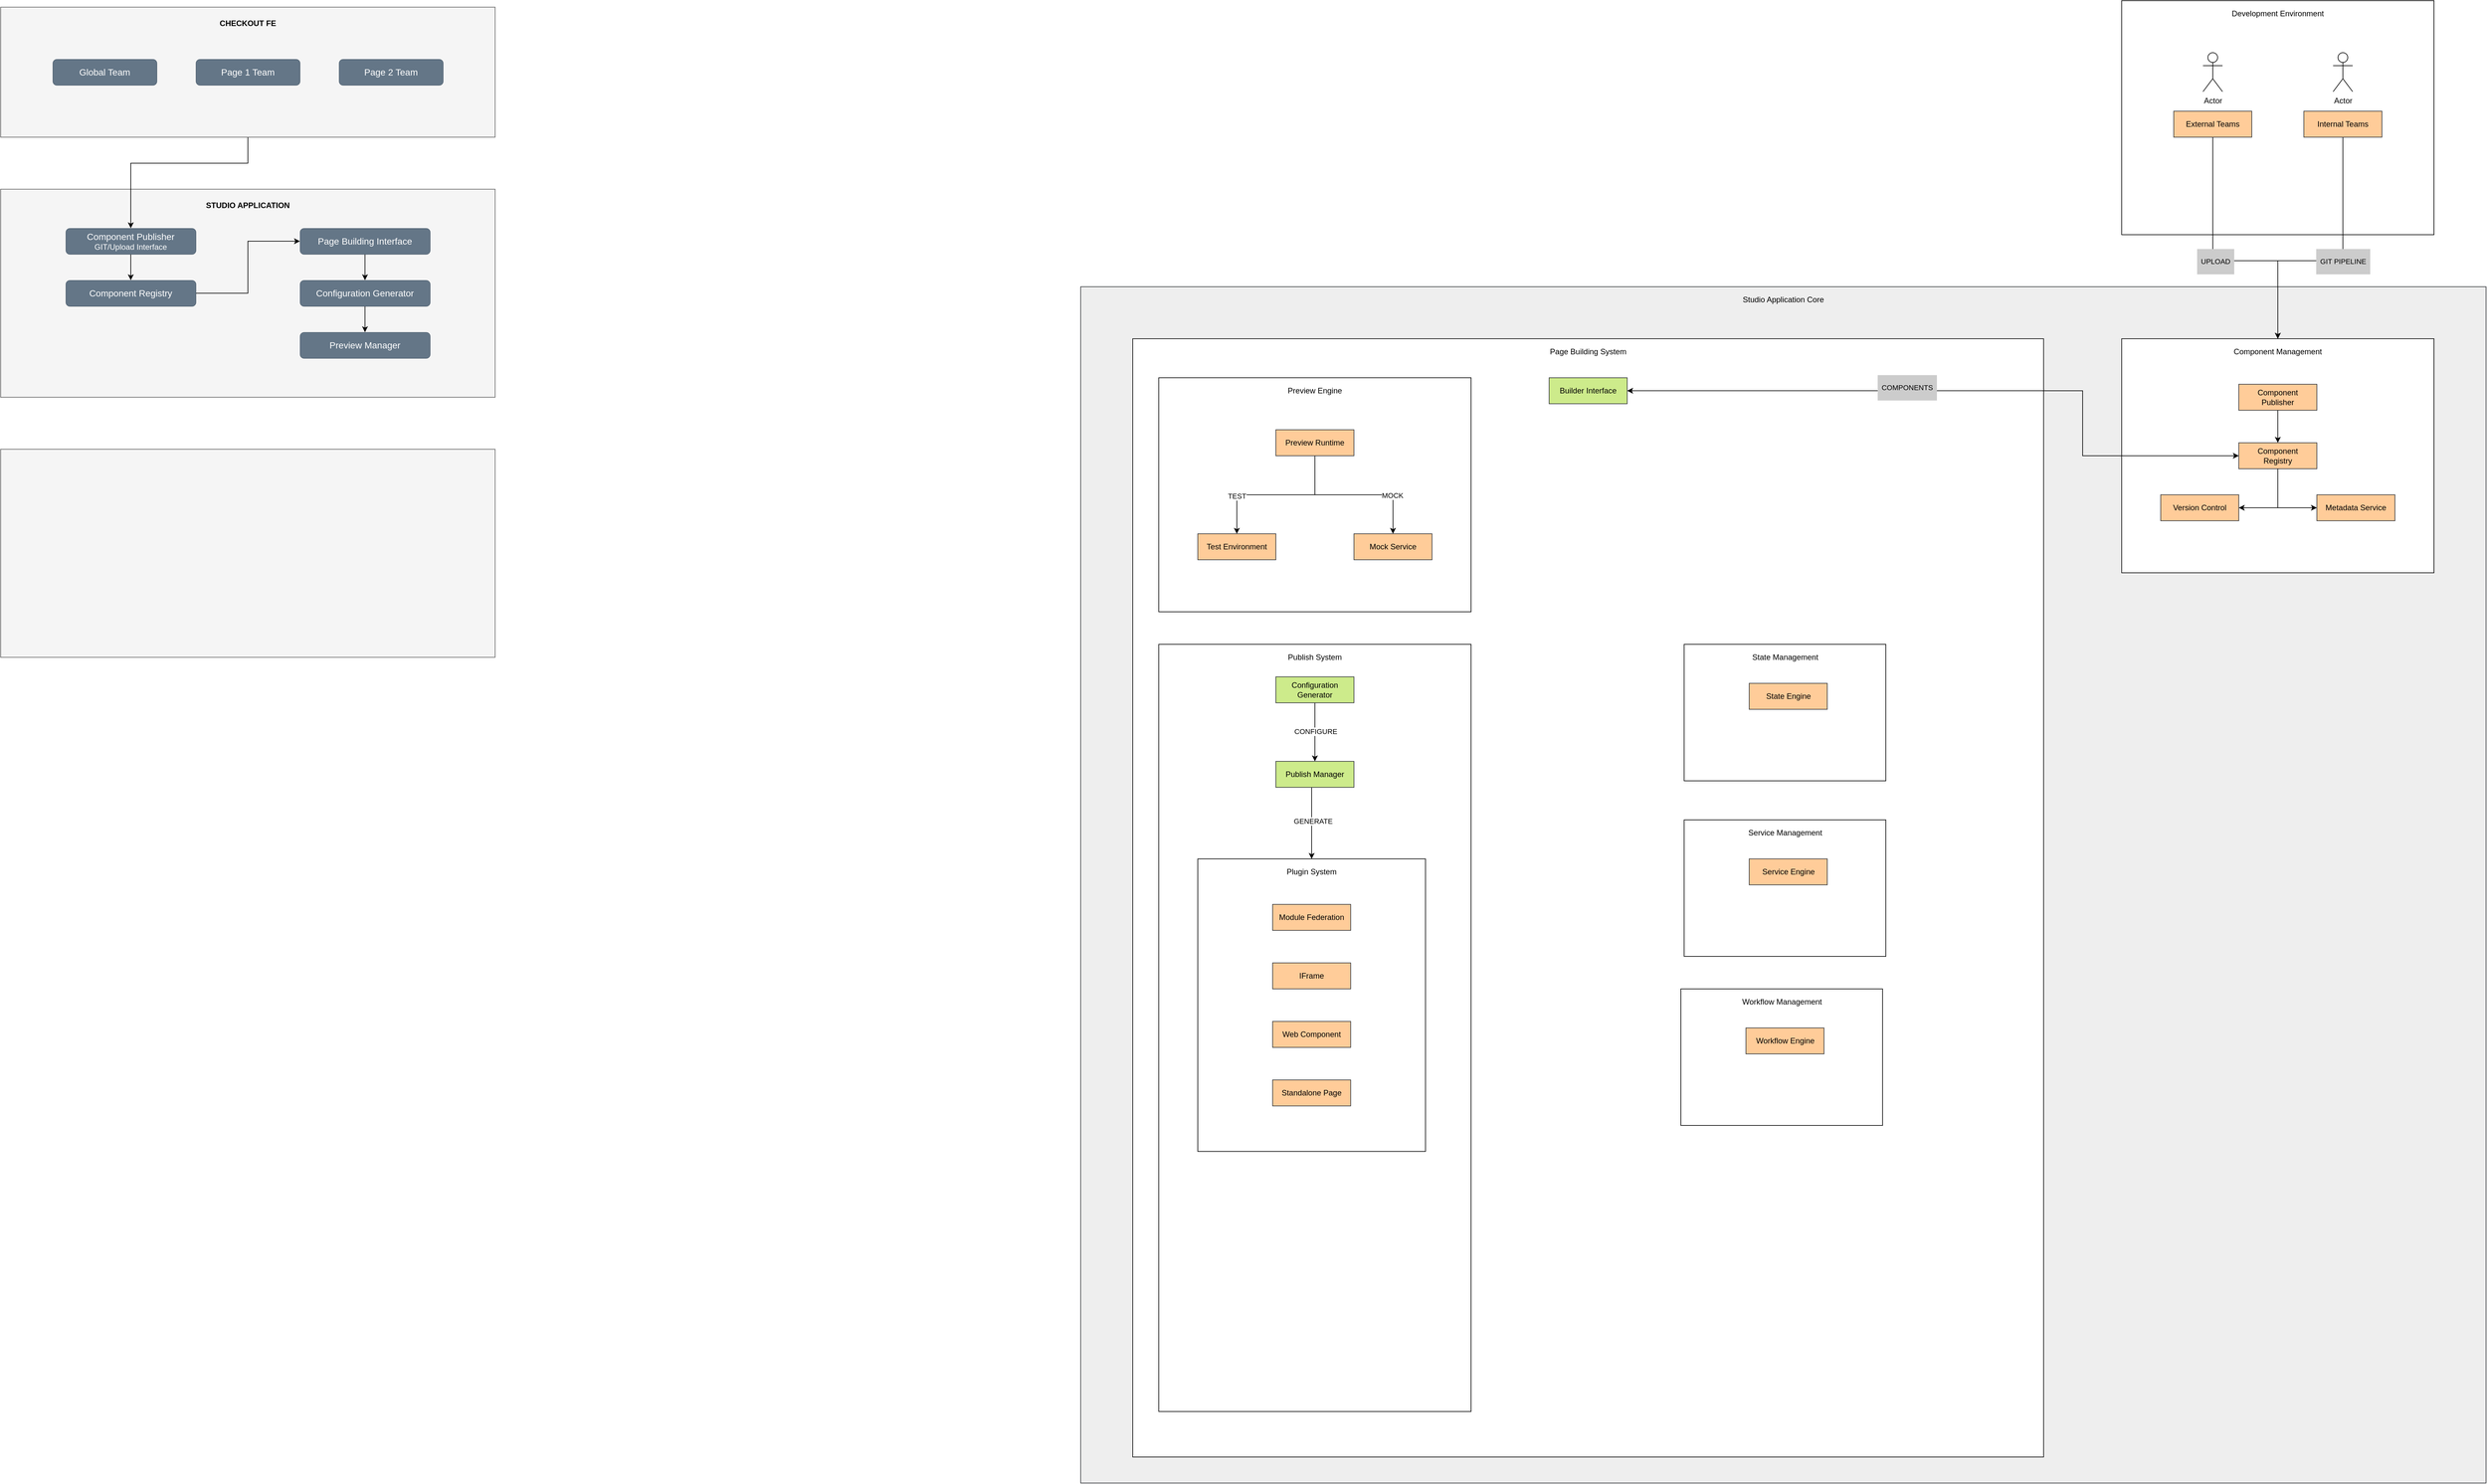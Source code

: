 <mxfile version="26.0.16">
  <diagram name="Page-1" id="WpiRCljqd_P_I47EIugt">
    <mxGraphModel dx="4941" dy="2109" grid="1" gridSize="10" guides="1" tooltips="1" connect="1" arrows="1" fold="1" page="1" pageScale="1" pageWidth="827" pageHeight="1169" math="0" shadow="0">
      <root>
        <mxCell id="0" />
        <mxCell id="1" parent="0" />
        <mxCell id="vcF21t9KvUX2QAD83Z5n-19" value="" style="rounded=0;whiteSpace=wrap;html=1;fillColor=#eeeeee;strokeColor=#36393d;" vertex="1" parent="1">
          <mxGeometry x="-1080" y="-600" width="2160" height="1840" as="geometry" />
        </mxCell>
        <mxCell id="vcF21t9KvUX2QAD83Z5n-33" value="" style="rounded=0;whiteSpace=wrap;html=1;" vertex="1" parent="1">
          <mxGeometry x="-1000" y="-520" width="1400" height="1720" as="geometry" />
        </mxCell>
        <mxCell id="vcF21t9KvUX2QAD83Z5n-63" value="" style="rounded=0;whiteSpace=wrap;html=1;" vertex="1" parent="1">
          <mxGeometry x="-157.5" y="480" width="310" height="210" as="geometry" />
        </mxCell>
        <mxCell id="vcF21t9KvUX2QAD83Z5n-31" value="" style="group;fillColor=#cce5ff;strokeColor=#36393d;container=0;" vertex="1" connectable="0" parent="1">
          <mxGeometry x="520" y="-520" width="480" height="360" as="geometry" />
        </mxCell>
        <mxCell id="vcF21t9KvUX2QAD83Z5n-1" value="" style="rounded=0;whiteSpace=wrap;html=1;" vertex="1" parent="1">
          <mxGeometry x="520" y="-1040" width="480" height="360" as="geometry" />
        </mxCell>
        <mxCell id="clEuy_jHslPMNh-MXlWW-19" value="" style="rounded=0;whiteSpace=wrap;html=1;fillColor=#f5f5f5;fontColor=#333333;strokeColor=#666666;" parent="1" vertex="1">
          <mxGeometry x="-2740" y="-350" width="760" height="320" as="geometry" />
        </mxCell>
        <mxCell id="clEuy_jHslPMNh-MXlWW-12" value="" style="rounded=0;whiteSpace=wrap;html=1;fillColor=#f5f5f5;fontColor=#333333;strokeColor=#666666;" parent="1" vertex="1">
          <mxGeometry x="-2740" y="-750" width="760" height="320" as="geometry" />
        </mxCell>
        <mxCell id="clEuy_jHslPMNh-MXlWW-17" style="edgeStyle=orthogonalEdgeStyle;rounded=0;orthogonalLoop=1;jettySize=auto;html=1;entryX=0.5;entryY=0;entryDx=0;entryDy=0;" parent="1" source="clEuy_jHslPMNh-MXlWW-10" target="clEuy_jHslPMNh-MXlWW-5" edge="1">
          <mxGeometry relative="1" as="geometry">
            <Array as="points">
              <mxPoint x="-2360" y="-790" />
              <mxPoint x="-2540" y="-790" />
            </Array>
          </mxGeometry>
        </mxCell>
        <mxCell id="clEuy_jHslPMNh-MXlWW-10" value="" style="rounded=0;whiteSpace=wrap;html=1;fillColor=#f5f5f5;fontColor=#333333;strokeColor=#666666;" parent="1" vertex="1">
          <mxGeometry x="-2740" y="-1030" width="760" height="200" as="geometry" />
        </mxCell>
        <mxCell id="clEuy_jHslPMNh-MXlWW-15" style="edgeStyle=orthogonalEdgeStyle;rounded=0;orthogonalLoop=1;jettySize=auto;html=1;entryX=0.5;entryY=0;entryDx=0;entryDy=0;" parent="1" source="clEuy_jHslPMNh-MXlWW-1" target="clEuy_jHslPMNh-MXlWW-2" edge="1">
          <mxGeometry relative="1" as="geometry" />
        </mxCell>
        <mxCell id="clEuy_jHslPMNh-MXlWW-1" value="Page Building Interface" style="rounded=1;whiteSpace=wrap;html=1;fillColor=#647687;strokeColor=#314354;strokeWidth=0.5;fontSize=14;fontColor=#ffffff;" parent="1" vertex="1">
          <mxGeometry x="-2280" y="-690" width="200" height="40" as="geometry" />
        </mxCell>
        <mxCell id="clEuy_jHslPMNh-MXlWW-16" style="edgeStyle=orthogonalEdgeStyle;rounded=0;orthogonalLoop=1;jettySize=auto;html=1;entryX=0.5;entryY=0;entryDx=0;entryDy=0;" parent="1" source="clEuy_jHslPMNh-MXlWW-2" target="clEuy_jHslPMNh-MXlWW-3" edge="1">
          <mxGeometry relative="1" as="geometry" />
        </mxCell>
        <mxCell id="clEuy_jHslPMNh-MXlWW-2" value="Configuration Generator" style="rounded=1;whiteSpace=wrap;html=1;fillColor=#647687;strokeColor=#314354;strokeWidth=0.5;fontSize=14;fontColor=#ffffff;" parent="1" vertex="1">
          <mxGeometry x="-2280" y="-610" width="200" height="40" as="geometry" />
        </mxCell>
        <mxCell id="clEuy_jHslPMNh-MXlWW-3" value="Preview Manager" style="rounded=1;whiteSpace=wrap;html=1;fillColor=#647687;strokeColor=#314354;strokeWidth=0.5;fontSize=14;fontColor=#ffffff;" parent="1" vertex="1">
          <mxGeometry x="-2280" y="-530" width="200" height="40" as="geometry" />
        </mxCell>
        <mxCell id="clEuy_jHslPMNh-MXlWW-18" style="edgeStyle=orthogonalEdgeStyle;rounded=0;orthogonalLoop=1;jettySize=auto;html=1;entryX=0;entryY=0.5;entryDx=0;entryDy=0;" parent="1" source="clEuy_jHslPMNh-MXlWW-4" target="clEuy_jHslPMNh-MXlWW-1" edge="1">
          <mxGeometry relative="1" as="geometry" />
        </mxCell>
        <mxCell id="clEuy_jHslPMNh-MXlWW-4" value="Component Registry" style="rounded=1;whiteSpace=wrap;html=1;fillColor=#647687;strokeColor=#314354;strokeWidth=0.5;fontSize=14;fontColor=#ffffff;" parent="1" vertex="1">
          <mxGeometry x="-2640" y="-610" width="200" height="40" as="geometry" />
        </mxCell>
        <mxCell id="clEuy_jHslPMNh-MXlWW-14" style="edgeStyle=orthogonalEdgeStyle;rounded=0;orthogonalLoop=1;jettySize=auto;html=1;entryX=0.5;entryY=0;entryDx=0;entryDy=0;" parent="1" source="clEuy_jHslPMNh-MXlWW-5" target="clEuy_jHslPMNh-MXlWW-4" edge="1">
          <mxGeometry relative="1" as="geometry" />
        </mxCell>
        <mxCell id="clEuy_jHslPMNh-MXlWW-5" value="&lt;font style=&quot;font-size: 14px;&quot;&gt;Component Publisher&lt;/font&gt;&lt;br&gt;GIT/Upload Interface" style="rounded=1;whiteSpace=wrap;html=1;fillColor=#647687;strokeColor=#314354;strokeWidth=0.5;fontColor=#ffffff;" parent="1" vertex="1">
          <mxGeometry x="-2640" y="-690" width="200" height="40" as="geometry" />
        </mxCell>
        <mxCell id="clEuy_jHslPMNh-MXlWW-7" value="Page 1 Team" style="rounded=1;whiteSpace=wrap;html=1;fillColor=#647687;strokeColor=#314354;strokeWidth=0.5;fontSize=14;fontColor=#ffffff;" parent="1" vertex="1">
          <mxGeometry x="-2440" y="-950" width="160" height="40" as="geometry" />
        </mxCell>
        <mxCell id="clEuy_jHslPMNh-MXlWW-8" value="Page 2 Team" style="rounded=1;whiteSpace=wrap;html=1;fillColor=#647687;strokeColor=#314354;strokeWidth=0.5;fontSize=14;fontColor=#ffffff;" parent="1" vertex="1">
          <mxGeometry x="-2220" y="-950" width="160" height="40" as="geometry" />
        </mxCell>
        <mxCell id="clEuy_jHslPMNh-MXlWW-9" value="Global Team" style="rounded=1;whiteSpace=wrap;html=1;fillColor=#647687;strokeColor=#314354;strokeWidth=0.5;fontSize=14;fontColor=#ffffff;" parent="1" vertex="1">
          <mxGeometry x="-2660" y="-950" width="160" height="40" as="geometry" />
        </mxCell>
        <mxCell id="clEuy_jHslPMNh-MXlWW-11" value="&lt;b&gt;CHECKOUT FE&lt;/b&gt;" style="text;html=1;align=center;verticalAlign=middle;whiteSpace=wrap;rounded=0;" parent="1" vertex="1">
          <mxGeometry x="-2460" y="-1020" width="200" height="30" as="geometry" />
        </mxCell>
        <mxCell id="clEuy_jHslPMNh-MXlWW-13" value="&lt;b&gt;STUDIO APPLICATION&lt;/b&gt;" style="text;html=1;align=center;verticalAlign=middle;whiteSpace=wrap;rounded=0;" parent="1" vertex="1">
          <mxGeometry x="-2460" y="-740" width="200" height="30" as="geometry" />
        </mxCell>
        <mxCell id="vcF21t9KvUX2QAD83Z5n-2" value="Development Environment" style="rounded=0;whiteSpace=wrap;html=1;fillColor=none;strokeColor=none;" vertex="1" parent="1">
          <mxGeometry x="520" y="-1040" width="480" height="40" as="geometry" />
        </mxCell>
        <mxCell id="vcF21t9KvUX2QAD83Z5n-46" style="edgeStyle=orthogonalEdgeStyle;rounded=0;orthogonalLoop=1;jettySize=auto;html=1;" edge="1" parent="1" source="vcF21t9KvUX2QAD83Z5n-3" target="vcF21t9KvUX2QAD83Z5n-11">
          <mxGeometry relative="1" as="geometry">
            <Array as="points">
              <mxPoint x="660" y="-640" />
              <mxPoint x="760" y="-640" />
            </Array>
          </mxGeometry>
        </mxCell>
        <mxCell id="vcF21t9KvUX2QAD83Z5n-48" value="&lt;span style=&quot;&quot;&gt;&lt;br&gt;&amp;nbsp; UPLOAD&amp;nbsp;&amp;nbsp;&lt;br&gt;&lt;br&gt;&lt;/span&gt;" style="edgeLabel;html=1;align=center;verticalAlign=middle;resizable=0;points=[];spacing=5;labelBackgroundColor=#CCCCCC;" vertex="1" connectable="0" parent="vcF21t9KvUX2QAD83Z5n-46">
          <mxGeometry x="-0.056" y="-1" relative="1" as="geometry">
            <mxPoint as="offset" />
          </mxGeometry>
        </mxCell>
        <mxCell id="vcF21t9KvUX2QAD83Z5n-3" value="External Teams" style="rounded=0;whiteSpace=wrap;html=1;fillColor=#ffcc99;strokeColor=#36393d;" vertex="1" parent="1">
          <mxGeometry x="600" y="-870" width="120" height="40" as="geometry" />
        </mxCell>
        <mxCell id="vcF21t9KvUX2QAD83Z5n-47" style="edgeStyle=orthogonalEdgeStyle;rounded=0;orthogonalLoop=1;jettySize=auto;html=1;entryX=0.5;entryY=0;entryDx=0;entryDy=0;" edge="1" parent="1" source="vcF21t9KvUX2QAD83Z5n-4" target="vcF21t9KvUX2QAD83Z5n-11">
          <mxGeometry relative="1" as="geometry">
            <Array as="points">
              <mxPoint x="860" y="-640" />
              <mxPoint x="760" y="-640" />
            </Array>
          </mxGeometry>
        </mxCell>
        <mxCell id="vcF21t9KvUX2QAD83Z5n-49" value="&lt;span style=&quot;background-color: light-dark(rgb(204, 204, 204), rgb(62, 62, 62));&quot;&gt;&lt;br&gt;&amp;nbsp; GIT PIPELINE&amp;nbsp;&amp;nbsp;&lt;br&gt;&lt;br&gt;&lt;/span&gt;" style="edgeLabel;html=1;align=center;verticalAlign=middle;resizable=0;points=[];labelBackgroundColor=#CCCCCC;" vertex="1" connectable="0" parent="vcF21t9KvUX2QAD83Z5n-47">
          <mxGeometry x="-0.071" y="1" relative="1" as="geometry">
            <mxPoint as="offset" />
          </mxGeometry>
        </mxCell>
        <mxCell id="vcF21t9KvUX2QAD83Z5n-4" value="Internal Teams" style="rounded=0;whiteSpace=wrap;html=1;fillColor=#ffcc99;strokeColor=#36393d;" vertex="1" parent="1">
          <mxGeometry x="800" y="-870" width="120" height="40" as="geometry" />
        </mxCell>
        <mxCell id="vcF21t9KvUX2QAD83Z5n-20" value="Studio Application Core" style="rounded=0;whiteSpace=wrap;html=1;fillColor=none;strokeColor=none;" vertex="1" parent="1">
          <mxGeometry x="-1080" y="-600" width="2160" height="40" as="geometry" />
        </mxCell>
        <mxCell id="vcF21t9KvUX2QAD83Z5n-25" value="Actor" style="shape=umlActor;verticalLabelPosition=bottom;verticalAlign=top;html=1;outlineConnect=0;" vertex="1" parent="1">
          <mxGeometry x="645" y="-960" width="30" height="60" as="geometry" />
        </mxCell>
        <mxCell id="vcF21t9KvUX2QAD83Z5n-28" value="Actor" style="shape=umlActor;verticalLabelPosition=bottom;verticalAlign=top;html=1;outlineConnect=0;" vertex="1" parent="1">
          <mxGeometry x="845" y="-960" width="30" height="60" as="geometry" />
        </mxCell>
        <mxCell id="vcF21t9KvUX2QAD83Z5n-44" value="" style="group" vertex="1" connectable="0" parent="1">
          <mxGeometry x="520" y="-520" width="480" height="360" as="geometry" />
        </mxCell>
        <mxCell id="vcF21t9KvUX2QAD83Z5n-10" value="" style="rounded=0;whiteSpace=wrap;html=1;" vertex="1" parent="vcF21t9KvUX2QAD83Z5n-44">
          <mxGeometry width="480" height="360" as="geometry" />
        </mxCell>
        <mxCell id="vcF21t9KvUX2QAD83Z5n-11" value="Component Management" style="rounded=0;whiteSpace=wrap;html=1;fillColor=none;strokeColor=none;" vertex="1" parent="vcF21t9KvUX2QAD83Z5n-44">
          <mxGeometry width="480" height="40" as="geometry" />
        </mxCell>
        <mxCell id="vcF21t9KvUX2QAD83Z5n-12" value="Component&lt;br&gt;Publisher" style="rounded=0;whiteSpace=wrap;html=1;fillColor=#ffcc99;strokeColor=#36393d;" vertex="1" parent="1">
          <mxGeometry x="700" y="-450" width="120" height="40" as="geometry" />
        </mxCell>
        <mxCell id="vcF21t9KvUX2QAD83Z5n-13" value="Component&lt;br&gt;Registry" style="rounded=0;whiteSpace=wrap;html=1;fillColor=#ffcc99;strokeColor=#36393d;" vertex="1" parent="1">
          <mxGeometry x="700" y="-360" width="120" height="40" as="geometry" />
        </mxCell>
        <mxCell id="vcF21t9KvUX2QAD83Z5n-14" value="Version Control" style="rounded=0;whiteSpace=wrap;html=1;fillColor=#ffcc99;strokeColor=#36393d;" vertex="1" parent="1">
          <mxGeometry x="580" y="-280" width="120" height="40" as="geometry" />
        </mxCell>
        <mxCell id="vcF21t9KvUX2QAD83Z5n-15" value="Metadata Service" style="rounded=0;whiteSpace=wrap;html=1;fillColor=#ffcc99;strokeColor=#36393d;" vertex="1" parent="1">
          <mxGeometry x="820" y="-280" width="120" height="40" as="geometry" />
        </mxCell>
        <mxCell id="vcF21t9KvUX2QAD83Z5n-18" style="edgeStyle=orthogonalEdgeStyle;rounded=0;orthogonalLoop=1;jettySize=auto;html=1;entryX=0.5;entryY=0;entryDx=0;entryDy=0;" edge="1" parent="1" source="vcF21t9KvUX2QAD83Z5n-12" target="vcF21t9KvUX2QAD83Z5n-13">
          <mxGeometry relative="1" as="geometry" />
        </mxCell>
        <mxCell id="vcF21t9KvUX2QAD83Z5n-16" style="edgeStyle=orthogonalEdgeStyle;rounded=0;orthogonalLoop=1;jettySize=auto;html=1;entryX=1;entryY=0.5;entryDx=0;entryDy=0;" edge="1" parent="1" source="vcF21t9KvUX2QAD83Z5n-13" target="vcF21t9KvUX2QAD83Z5n-14">
          <mxGeometry relative="1" as="geometry" />
        </mxCell>
        <mxCell id="vcF21t9KvUX2QAD83Z5n-17" style="edgeStyle=orthogonalEdgeStyle;rounded=0;orthogonalLoop=1;jettySize=auto;html=1;entryX=0;entryY=0.5;entryDx=0;entryDy=0;" edge="1" parent="1" source="vcF21t9KvUX2QAD83Z5n-13" target="vcF21t9KvUX2QAD83Z5n-15">
          <mxGeometry relative="1" as="geometry" />
        </mxCell>
        <mxCell id="vcF21t9KvUX2QAD83Z5n-50" style="edgeStyle=orthogonalEdgeStyle;rounded=0;orthogonalLoop=1;jettySize=auto;html=1;entryX=0;entryY=0.5;entryDx=0;entryDy=0;startArrow=classic;startFill=1;" edge="1" parent="1" source="vcF21t9KvUX2QAD83Z5n-42" target="vcF21t9KvUX2QAD83Z5n-13">
          <mxGeometry relative="1" as="geometry">
            <Array as="points">
              <mxPoint x="460" y="-440" />
              <mxPoint x="460" y="-340" />
            </Array>
          </mxGeometry>
        </mxCell>
        <mxCell id="vcF21t9KvUX2QAD83Z5n-51" value="&amp;nbsp;&lt;br&gt;&amp;nbsp; COMPONENTS&amp;nbsp;&amp;nbsp;&lt;div&gt;&lt;br&gt;&lt;/div&gt;" style="edgeLabel;html=1;align=center;verticalAlign=middle;resizable=0;points=[];labelBackgroundColor=#CCCCCC;" vertex="1" connectable="0" parent="vcF21t9KvUX2QAD83Z5n-50">
          <mxGeometry x="0.093" y="-1" relative="1" as="geometry">
            <mxPoint x="-139" y="-6" as="offset" />
          </mxGeometry>
        </mxCell>
        <mxCell id="vcF21t9KvUX2QAD83Z5n-70" value="" style="group" vertex="1" connectable="0" parent="1">
          <mxGeometry x="-960" y="-460" width="480" height="360" as="geometry" />
        </mxCell>
        <mxCell id="vcF21t9KvUX2QAD83Z5n-54" value="" style="rounded=0;whiteSpace=wrap;html=1;" vertex="1" parent="vcF21t9KvUX2QAD83Z5n-70">
          <mxGeometry width="480" height="360" as="geometry" />
        </mxCell>
        <mxCell id="vcF21t9KvUX2QAD83Z5n-55" value="Preview Engine" style="rounded=0;whiteSpace=wrap;html=1;fillColor=none;strokeColor=none;" vertex="1" parent="vcF21t9KvUX2QAD83Z5n-70">
          <mxGeometry width="480" height="40" as="geometry" />
        </mxCell>
        <mxCell id="vcF21t9KvUX2QAD83Z5n-68" style="edgeStyle=orthogonalEdgeStyle;rounded=0;orthogonalLoop=1;jettySize=auto;html=1;entryX=0.5;entryY=0;entryDx=0;entryDy=0;" edge="1" parent="1" source="vcF21t9KvUX2QAD83Z5n-65" target="vcF21t9KvUX2QAD83Z5n-66">
          <mxGeometry relative="1" as="geometry" />
        </mxCell>
        <mxCell id="vcF21t9KvUX2QAD83Z5n-97" value="TEST" style="edgeLabel;html=1;align=center;verticalAlign=middle;resizable=0;points=[];" vertex="1" connectable="0" parent="vcF21t9KvUX2QAD83Z5n-68">
          <mxGeometry x="0.505" relative="1" as="geometry">
            <mxPoint y="1" as="offset" />
          </mxGeometry>
        </mxCell>
        <mxCell id="vcF21t9KvUX2QAD83Z5n-69" style="edgeStyle=orthogonalEdgeStyle;rounded=0;orthogonalLoop=1;jettySize=auto;html=1;entryX=0.5;entryY=0;entryDx=0;entryDy=0;" edge="1" parent="1" source="vcF21t9KvUX2QAD83Z5n-65" target="vcF21t9KvUX2QAD83Z5n-67">
          <mxGeometry relative="1" as="geometry" />
        </mxCell>
        <mxCell id="vcF21t9KvUX2QAD83Z5n-98" value="MOCK" style="edgeLabel;html=1;align=center;verticalAlign=middle;resizable=0;points=[];" vertex="1" connectable="0" parent="vcF21t9KvUX2QAD83Z5n-69">
          <mxGeometry x="0.49" y="-1" relative="1" as="geometry">
            <mxPoint as="offset" />
          </mxGeometry>
        </mxCell>
        <mxCell id="vcF21t9KvUX2QAD83Z5n-65" value="Preview Runtime" style="rounded=0;whiteSpace=wrap;html=1;fillColor=#ffcc99;strokeColor=#36393d;" vertex="1" parent="1">
          <mxGeometry x="-780" y="-380" width="120" height="40" as="geometry" />
        </mxCell>
        <mxCell id="vcF21t9KvUX2QAD83Z5n-66" value="Test Environment" style="rounded=0;whiteSpace=wrap;html=1;fillColor=#ffcc99;strokeColor=#36393d;" vertex="1" parent="1">
          <mxGeometry x="-900" y="-220" width="120" height="40" as="geometry" />
        </mxCell>
        <mxCell id="vcF21t9KvUX2QAD83Z5n-67" value="Mock Service" style="rounded=0;whiteSpace=wrap;html=1;fillColor=#ffcc99;strokeColor=#36393d;" vertex="1" parent="1">
          <mxGeometry x="-660" y="-220" width="120" height="40" as="geometry" />
        </mxCell>
        <mxCell id="vcF21t9KvUX2QAD83Z5n-42" value="Builder Interface" style="rounded=0;whiteSpace=wrap;html=1;fillColor=#cdeb8b;strokeColor=#36393d;" vertex="1" parent="1">
          <mxGeometry x="-360" y="-460" width="120" height="40" as="geometry" />
        </mxCell>
        <mxCell id="vcF21t9KvUX2QAD83Z5n-34" value="Page Building System" style="rounded=0;whiteSpace=wrap;html=1;fillColor=none;strokeColor=none;" vertex="1" parent="1">
          <mxGeometry x="-1000" y="-520" width="1400" height="40" as="geometry" />
        </mxCell>
        <mxCell id="vcF21t9KvUX2QAD83Z5n-64" value="Workflow Management" style="rounded=0;whiteSpace=wrap;html=1;fillColor=none;strokeColor=none;" vertex="1" parent="1">
          <mxGeometry x="-157.5" y="480" width="310" height="40" as="geometry" />
        </mxCell>
        <mxCell id="vcF21t9KvUX2QAD83Z5n-73" value="Workflow Engine" style="rounded=0;whiteSpace=wrap;html=1;fillColor=#ffcc99;strokeColor=#36393d;" vertex="1" parent="1">
          <mxGeometry x="-57.5" y="540" width="120" height="40" as="geometry" />
        </mxCell>
        <mxCell id="vcF21t9KvUX2QAD83Z5n-75" value="" style="rounded=0;whiteSpace=wrap;html=1;" vertex="1" parent="1">
          <mxGeometry x="-960" y="-50" width="480" height="1180" as="geometry" />
        </mxCell>
        <mxCell id="vcF21t9KvUX2QAD83Z5n-76" value="Publish System" style="rounded=0;whiteSpace=wrap;html=1;fillColor=none;strokeColor=none;" vertex="1" parent="1">
          <mxGeometry x="-960" y="-50" width="480" height="40" as="geometry" />
        </mxCell>
        <mxCell id="vcF21t9KvUX2QAD83Z5n-77" value="" style="rounded=0;whiteSpace=wrap;html=1;" vertex="1" parent="1">
          <mxGeometry x="-900" y="280" width="350" height="450" as="geometry" />
        </mxCell>
        <mxCell id="vcF21t9KvUX2QAD83Z5n-78" value="Plugin System" style="rounded=0;whiteSpace=wrap;html=1;fillColor=none;strokeColor=none;" vertex="1" parent="1">
          <mxGeometry x="-900" y="280" width="350" height="40" as="geometry" />
        </mxCell>
        <mxCell id="vcF21t9KvUX2QAD83Z5n-80" value="" style="rounded=0;whiteSpace=wrap;html=1;" vertex="1" parent="1">
          <mxGeometry x="-152.5" y="220" width="310" height="210" as="geometry" />
        </mxCell>
        <mxCell id="vcF21t9KvUX2QAD83Z5n-81" value="Service Management" style="rounded=0;whiteSpace=wrap;html=1;fillColor=none;strokeColor=none;" vertex="1" parent="1">
          <mxGeometry x="-152.5" y="220" width="310" height="40" as="geometry" />
        </mxCell>
        <mxCell id="vcF21t9KvUX2QAD83Z5n-82" value="Service Engine" style="rounded=0;whiteSpace=wrap;html=1;fillColor=#ffcc99;strokeColor=#36393d;" vertex="1" parent="1">
          <mxGeometry x="-52.5" y="280" width="120" height="40" as="geometry" />
        </mxCell>
        <mxCell id="vcF21t9KvUX2QAD83Z5n-84" value="" style="rounded=0;whiteSpace=wrap;html=1;" vertex="1" parent="1">
          <mxGeometry x="-152.5" y="-50" width="310" height="210" as="geometry" />
        </mxCell>
        <mxCell id="vcF21t9KvUX2QAD83Z5n-85" value="State Management" style="rounded=0;whiteSpace=wrap;html=1;fillColor=none;strokeColor=none;" vertex="1" parent="1">
          <mxGeometry x="-152.5" y="-50" width="310" height="40" as="geometry" />
        </mxCell>
        <mxCell id="vcF21t9KvUX2QAD83Z5n-86" value="State Engine" style="rounded=0;whiteSpace=wrap;html=1;fillColor=#ffcc99;strokeColor=#36393d;" vertex="1" parent="1">
          <mxGeometry x="-52.5" y="10" width="120" height="40" as="geometry" />
        </mxCell>
        <mxCell id="vcF21t9KvUX2QAD83Z5n-90" style="edgeStyle=orthogonalEdgeStyle;rounded=0;orthogonalLoop=1;jettySize=auto;html=1;entryX=0.5;entryY=0;entryDx=0;entryDy=0;" edge="1" parent="1" source="vcF21t9KvUX2QAD83Z5n-87" target="vcF21t9KvUX2QAD83Z5n-88">
          <mxGeometry relative="1" as="geometry" />
        </mxCell>
        <mxCell id="vcF21t9KvUX2QAD83Z5n-95" value="CONFIGURE" style="edgeLabel;html=1;align=center;verticalAlign=middle;resizable=0;points=[];" vertex="1" connectable="0" parent="vcF21t9KvUX2QAD83Z5n-90">
          <mxGeometry x="-0.049" y="1" relative="1" as="geometry">
            <mxPoint y="1" as="offset" />
          </mxGeometry>
        </mxCell>
        <mxCell id="vcF21t9KvUX2QAD83Z5n-87" value="Configuration Generator" style="rounded=0;whiteSpace=wrap;html=1;fillColor=#cdeb8b;strokeColor=#36393d;" vertex="1" parent="1">
          <mxGeometry x="-780" width="120" height="40" as="geometry" />
        </mxCell>
        <mxCell id="vcF21t9KvUX2QAD83Z5n-91" style="edgeStyle=orthogonalEdgeStyle;rounded=0;orthogonalLoop=1;jettySize=auto;html=1;entryX=0.5;entryY=0;entryDx=0;entryDy=0;" edge="1" parent="1" source="vcF21t9KvUX2QAD83Z5n-88" target="vcF21t9KvUX2QAD83Z5n-78">
          <mxGeometry relative="1" as="geometry">
            <Array as="points">
              <mxPoint x="-725" y="200" />
              <mxPoint x="-725" y="200" />
            </Array>
          </mxGeometry>
        </mxCell>
        <mxCell id="vcF21t9KvUX2QAD83Z5n-96" value="GENERATE" style="edgeLabel;html=1;align=center;verticalAlign=middle;resizable=0;points=[];" vertex="1" connectable="0" parent="vcF21t9KvUX2QAD83Z5n-91">
          <mxGeometry x="-0.04" y="2" relative="1" as="geometry">
            <mxPoint y="-1" as="offset" />
          </mxGeometry>
        </mxCell>
        <mxCell id="vcF21t9KvUX2QAD83Z5n-88" value="Publish Manager" style="rounded=0;whiteSpace=wrap;html=1;fillColor=#cdeb8b;strokeColor=#36393d;" vertex="1" parent="1">
          <mxGeometry x="-780" y="130" width="120" height="40" as="geometry" />
        </mxCell>
        <mxCell id="vcF21t9KvUX2QAD83Z5n-89" value="Module Federation" style="rounded=0;whiteSpace=wrap;html=1;fillColor=#ffcc99;strokeColor=#36393d;" vertex="1" parent="1">
          <mxGeometry x="-785" y="350" width="120" height="40" as="geometry" />
        </mxCell>
        <mxCell id="vcF21t9KvUX2QAD83Z5n-92" value="IFrame" style="rounded=0;whiteSpace=wrap;html=1;fillColor=#ffcc99;strokeColor=#36393d;" vertex="1" parent="1">
          <mxGeometry x="-785" y="440" width="120" height="40" as="geometry" />
        </mxCell>
        <mxCell id="vcF21t9KvUX2QAD83Z5n-93" value="Web Component" style="rounded=0;whiteSpace=wrap;html=1;fillColor=#ffcc99;strokeColor=#36393d;" vertex="1" parent="1">
          <mxGeometry x="-785" y="530" width="120" height="40" as="geometry" />
        </mxCell>
        <mxCell id="vcF21t9KvUX2QAD83Z5n-94" value="Standalone Page" style="rounded=0;whiteSpace=wrap;html=1;fillColor=#ffcc99;strokeColor=#36393d;" vertex="1" parent="1">
          <mxGeometry x="-785" y="620" width="120" height="40" as="geometry" />
        </mxCell>
      </root>
    </mxGraphModel>
  </diagram>
</mxfile>
